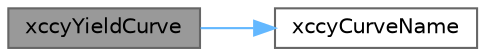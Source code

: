 digraph "xccyYieldCurve"
{
 // INTERACTIVE_SVG=YES
 // LATEX_PDF_SIZE
  bgcolor="transparent";
  edge [fontname=Helvetica,fontsize=10,labelfontname=Helvetica,labelfontsize=10];
  node [fontname=Helvetica,fontsize=10,shape=box,height=0.2,width=0.4];
  rankdir="LR";
  Node1 [label="xccyYieldCurve",height=0.2,width=0.4,color="gray40", fillcolor="grey60", style="filled", fontcolor="black",tooltip=" "];
  Node1 -> Node2 [color="steelblue1",style="solid"];
  Node2 [label="xccyCurveName",height=0.2,width=0.4,color="grey40", fillcolor="white", style="filled",URL="$namespaceore_1_1data.html#a7478524157b3295074efe850bd29f354",tooltip=" "];
}
